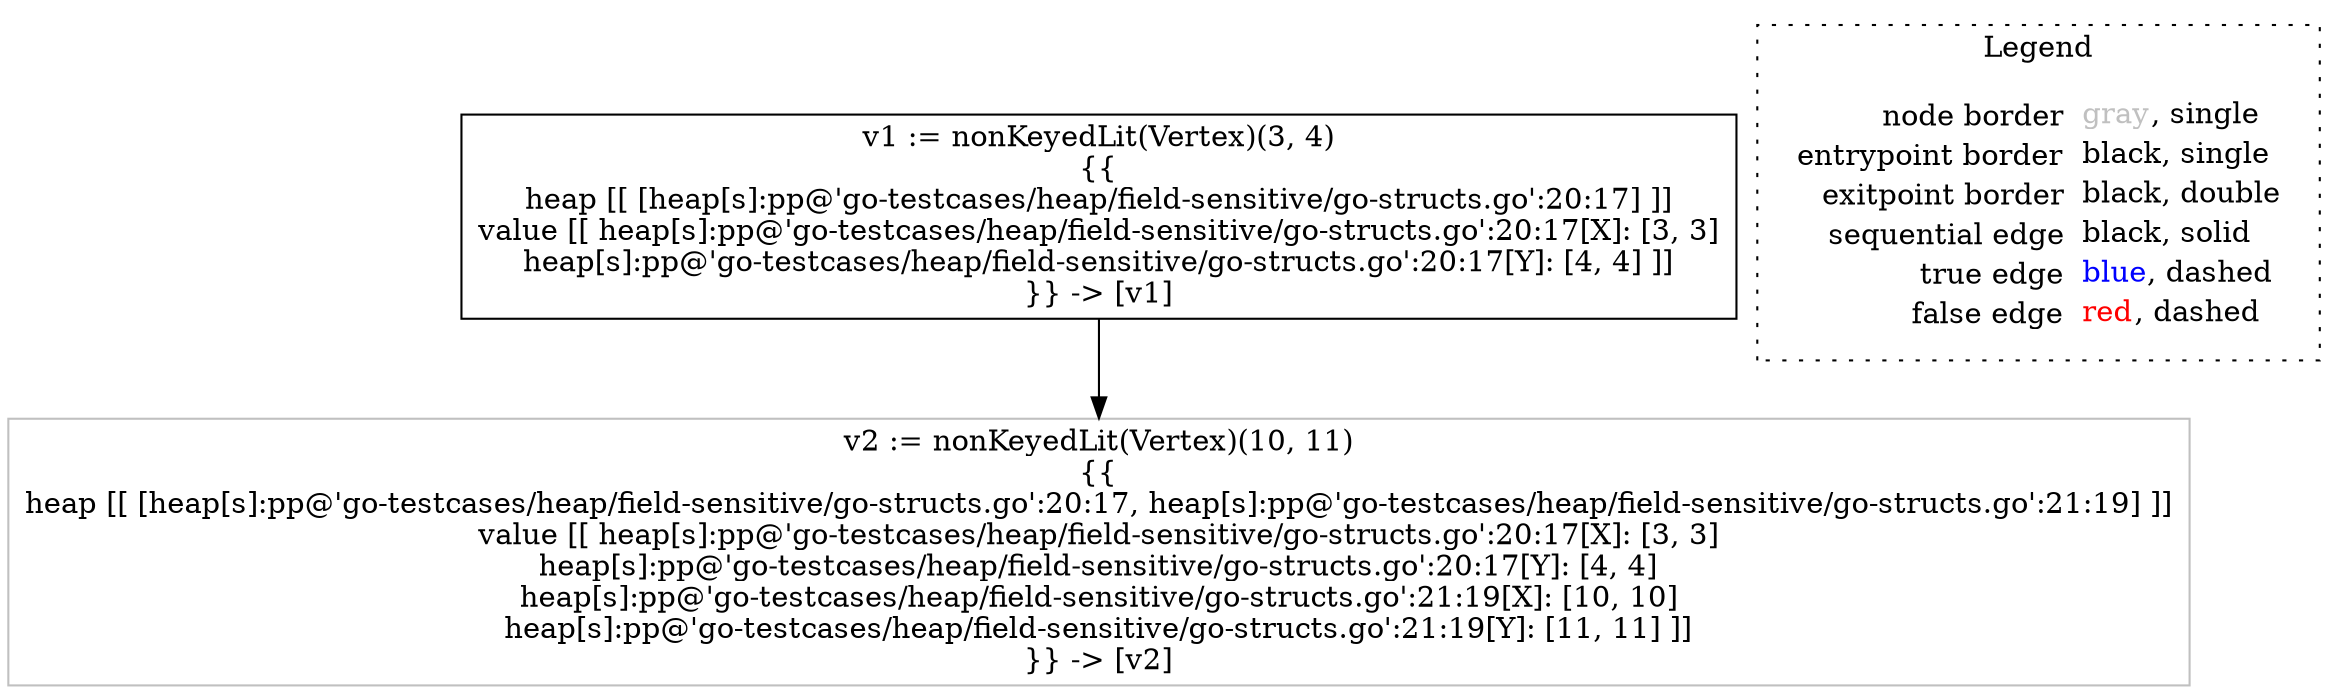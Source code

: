 digraph {
	"node0" [shape="rect",color="black",label=<v1 := nonKeyedLit(Vertex)(3, 4)<BR/>{{<BR/>heap [[ [heap[s]:pp@'go-testcases/heap/field-sensitive/go-structs.go':20:17] ]]<BR/>value [[ heap[s]:pp@'go-testcases/heap/field-sensitive/go-structs.go':20:17[X]: [3, 3]<BR/>heap[s]:pp@'go-testcases/heap/field-sensitive/go-structs.go':20:17[Y]: [4, 4] ]]<BR/>}} -&gt; [v1]>];
	"node1" [shape="rect",color="gray",label=<v2 := nonKeyedLit(Vertex)(10, 11)<BR/>{{<BR/>heap [[ [heap[s]:pp@'go-testcases/heap/field-sensitive/go-structs.go':20:17, heap[s]:pp@'go-testcases/heap/field-sensitive/go-structs.go':21:19] ]]<BR/>value [[ heap[s]:pp@'go-testcases/heap/field-sensitive/go-structs.go':20:17[X]: [3, 3]<BR/>heap[s]:pp@'go-testcases/heap/field-sensitive/go-structs.go':20:17[Y]: [4, 4]<BR/>heap[s]:pp@'go-testcases/heap/field-sensitive/go-structs.go':21:19[X]: [10, 10]<BR/>heap[s]:pp@'go-testcases/heap/field-sensitive/go-structs.go':21:19[Y]: [11, 11] ]]<BR/>}} -&gt; [v2]>];
	"node0" -> "node1" [color="black"];
subgraph cluster_legend {
	label="Legend";
	style=dotted;
	node [shape=plaintext];
	"legend" [label=<<table border="0" cellpadding="2" cellspacing="0" cellborder="0"><tr><td align="right">node border&nbsp;</td><td align="left"><font color="gray">gray</font>, single</td></tr><tr><td align="right">entrypoint border&nbsp;</td><td align="left"><font color="black">black</font>, single</td></tr><tr><td align="right">exitpoint border&nbsp;</td><td align="left"><font color="black">black</font>, double</td></tr><tr><td align="right">sequential edge&nbsp;</td><td align="left"><font color="black">black</font>, solid</td></tr><tr><td align="right">true edge&nbsp;</td><td align="left"><font color="blue">blue</font>, dashed</td></tr><tr><td align="right">false edge&nbsp;</td><td align="left"><font color="red">red</font>, dashed</td></tr></table>>];
}

}
